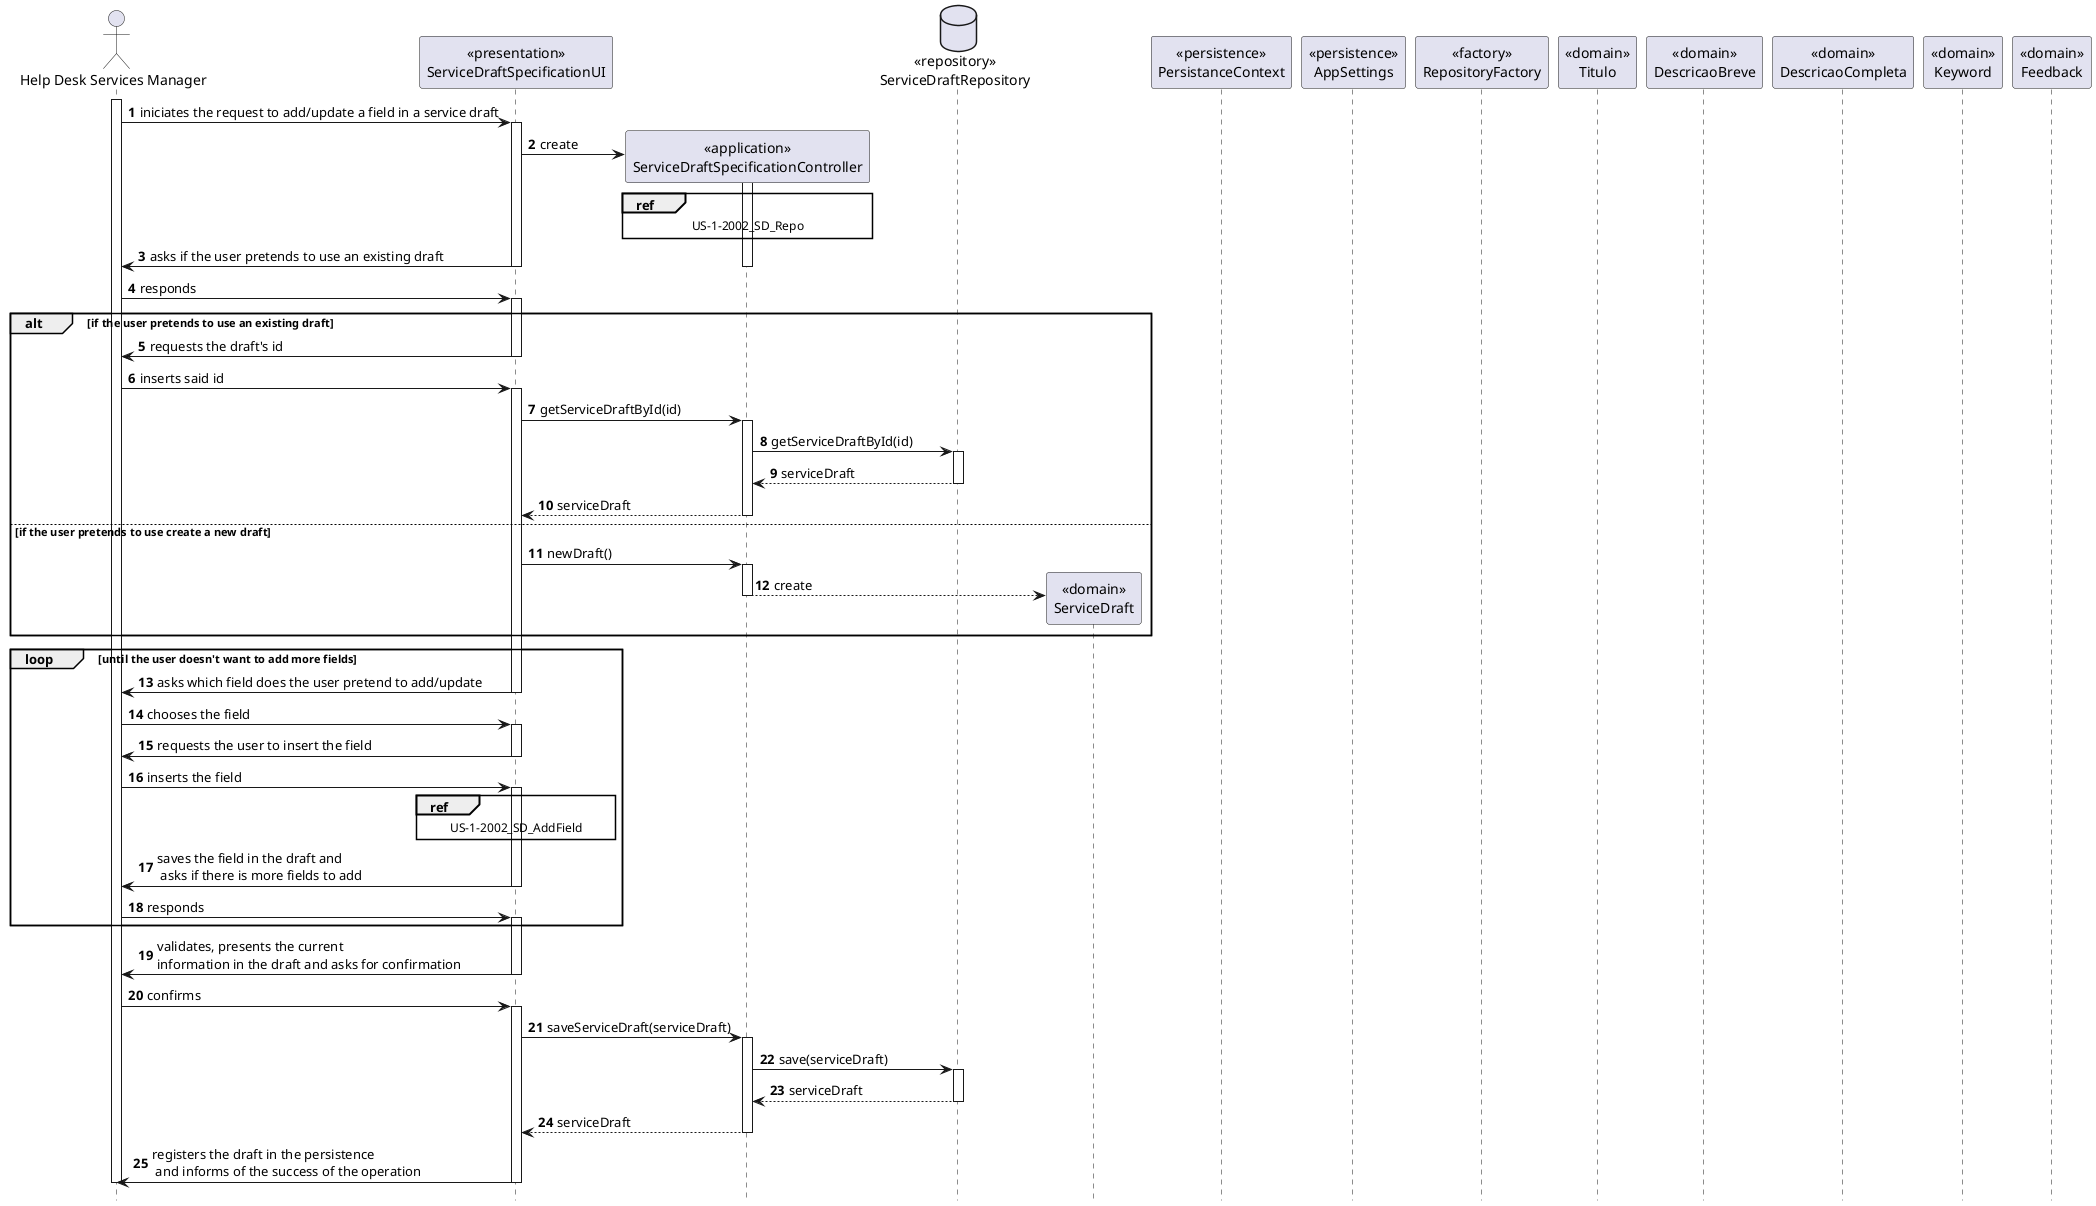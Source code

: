 @startuml
autonumber
hide footbox

actor "Help Desk Services Manager" as HSM

participant "<<presentation>>\nServiceDraftSpecificationUI" as UI
participant "<<application>>\nServiceDraftSpecificationController" as CTRL
database "<<repository>>\nServiceDraftRepository" as SR
participant "<<domain>>\nServiceDraft" as S
participant "<<persistence>>\nPersistanceContext" as PC
participant "<<persistence>>\nAppSettings" as AS
participant "<<factory>>\nRepositoryFactory" as RF
participant "<<domain>>\nTitulo" as T
participant "<<domain>>\nDescricaoBreve" as DB
participant "<<domain>>\nDescricaoCompleta" as DC
participant "<<domain>>\nKeyword" as KW
participant "<<domain>>\nFeedback" as FB

activate HSM

HSM -> UI : iniciates the request to add/update a field in a service draft
activate UI

UI -> CTRL** : create
activate CTRL

ref over CTRL
  US-1-2002_SD_Repo
end ref

UI -> HSM : asks if the user pretends to use an existing draft
deactivate CTRL
deactivate UI

HSM -> UI : responds
activate UI

alt if the user pretends to use an existing draft
UI -> HSM : requests the draft's id
deactivate UI

HSM -> UI : inserts said id
activate UI

UI -> CTRL : getServiceDraftById(id)
activate CTRL

CTRL -> SR : getServiceDraftById(id)
activate SR
SR --> CTRL : serviceDraft
deactivate SR

CTRL --> UI : serviceDraft
deactivate CTRL

else if the user pretends to use create a new draft

UI -> CTRL : newDraft()
activate CTRL

CTRL --> S** : create
deactivate CTRL
end

loop until the user doesn't want to add more fields
UI -> HSM : asks which field does the user pretend to add/update
deactivate UI

HSM -> UI : chooses the field
activate UI

UI -> HSM : requests the user to insert the field
deactivate UI

HSM -> UI : inserts the field
activate UI

ref over UI
    US-1-2002_SD_AddField
end ref

UI -> HSM : saves the field in the draft and\n asks if there is more fields to add
deactivate UI

HSM -> UI : responds
activate UI
end

UI -> HSM : validates, presents the current \ninformation in the draft and asks for confirmation
deactivate UI

HSM -> UI : confirms
activate UI

UI -> CTRL : saveServiceDraft(serviceDraft)
activate CTRL

CTRL -> SR : save(serviceDraft)
activate SR
SR --> CTRL : serviceDraft
deactivate SR


CTRL --> UI : serviceDraft
deactivate CTRL

UI -> HSM : registers the draft in the persistence\n and informs of the success of the operation
deactivate UI
deactivate HSM

@enduml

@enduml
